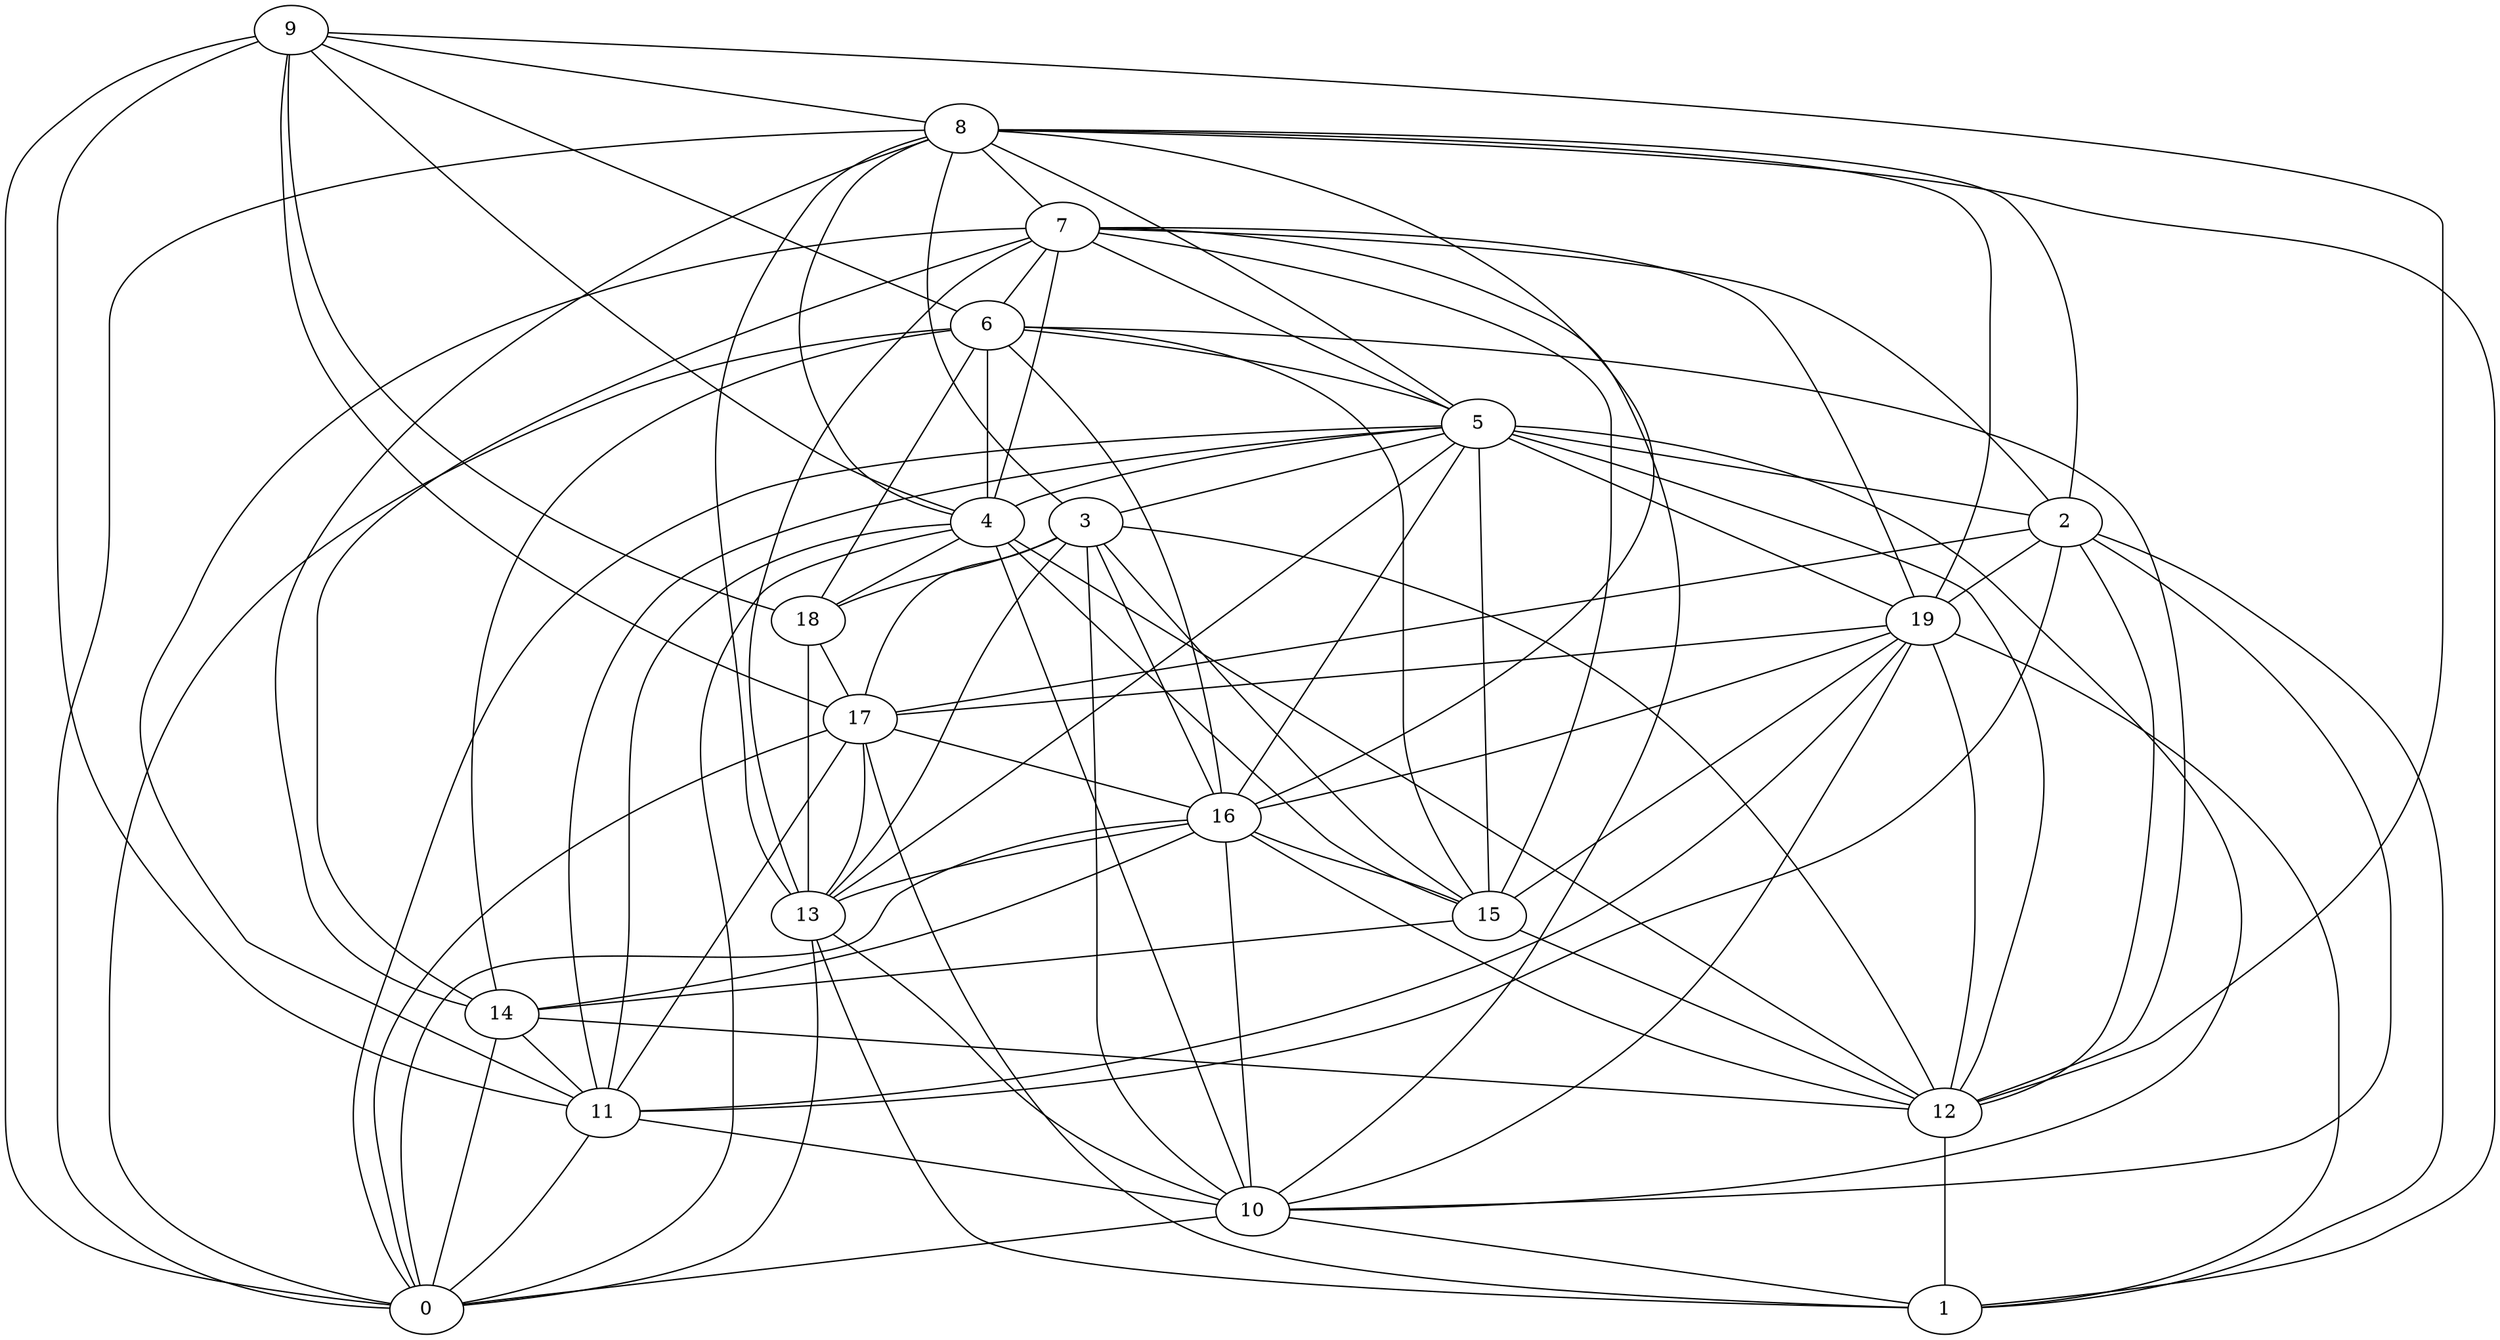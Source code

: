 digraph GG_graph {

subgraph G_graph {
edge [color = black]
"2" -> "10" [dir = none]
"2" -> "11" [dir = none]
"2" -> "12" [dir = none]
"2" -> "1" [dir = none]
"2" -> "17" [dir = none]
"5" -> "0" [dir = none]
"5" -> "4" [dir = none]
"5" -> "16" [dir = none]
"5" -> "13" [dir = none]
"5" -> "12" [dir = none]
"5" -> "3" [dir = none]
"5" -> "2" [dir = none]
"5" -> "19" [dir = none]
"12" -> "1" [dir = none]
"4" -> "15" [dir = none]
"18" -> "17" [dir = none]
"11" -> "10" [dir = none]
"10" -> "1" [dir = none]
"9" -> "6" [dir = none]
"9" -> "11" [dir = none]
"9" -> "18" [dir = none]
"9" -> "12" [dir = none]
"9" -> "0" [dir = none]
"17" -> "16" [dir = none]
"17" -> "0" [dir = none]
"7" -> "15" [dir = none]
"7" -> "19" [dir = none]
"7" -> "13" [dir = none]
"7" -> "11" [dir = none]
"7" -> "5" [dir = none]
"7" -> "6" [dir = none]
"15" -> "14" [dir = none]
"15" -> "12" [dir = none]
"13" -> "1" [dir = none]
"13" -> "0" [dir = none]
"13" -> "10" [dir = none]
"8" -> "3" [dir = none]
"8" -> "5" [dir = none]
"8" -> "0" [dir = none]
"8" -> "19" [dir = none]
"8" -> "13" [dir = none]
"8" -> "14" [dir = none]
"8" -> "16" [dir = none]
"3" -> "13" [dir = none]
"3" -> "10" [dir = none]
"3" -> "15" [dir = none]
"3" -> "18" [dir = none]
"16" -> "14" [dir = none]
"14" -> "12" [dir = none]
"14" -> "11" [dir = none]
"6" -> "16" [dir = none]
"6" -> "0" [dir = none]
"6" -> "12" [dir = none]
"6" -> "4" [dir = none]
"19" -> "10" [dir = none]
"19" -> "15" [dir = none]
"19" -> "1" [dir = none]
"4" -> "10" [dir = none]
"6" -> "15" [dir = none]
"2" -> "19" [dir = none]
"5" -> "10" [dir = none]
"7" -> "4" [dir = none]
"19" -> "17" [dir = none]
"19" -> "12" [dir = none]
"4" -> "0" [dir = none]
"3" -> "16" [dir = none]
"19" -> "16" [dir = none]
"16" -> "0" [dir = none]
"17" -> "13" [dir = none]
"8" -> "4" [dir = none]
"6" -> "18" [dir = none]
"8" -> "1" [dir = none]
"17" -> "1" [dir = none]
"8" -> "7" [dir = none]
"16" -> "10" [dir = none]
"14" -> "0" [dir = none]
"4" -> "12" [dir = none]
"7" -> "2" [dir = none]
"4" -> "11" [dir = none]
"9" -> "8" [dir = none]
"17" -> "11" [dir = none]
"5" -> "11" [dir = none]
"4" -> "18" [dir = none]
"11" -> "0" [dir = none]
"9" -> "17" [dir = none]
"3" -> "17" [dir = none]
"16" -> "13" [dir = none]
"9" -> "4" [dir = none]
"7" -> "10" [dir = none]
"7" -> "14" [dir = none]
"6" -> "5" [dir = none]
"5" -> "15" [dir = none]
"10" -> "0" [dir = none]
"8" -> "2" [dir = none]
"3" -> "12" [dir = none]
"18" -> "13" [dir = none]
"16" -> "12" [dir = none]
"19" -> "11" [dir = none]
"16" -> "15" [dir = none]
"6" -> "14" [dir = none]
}

}
